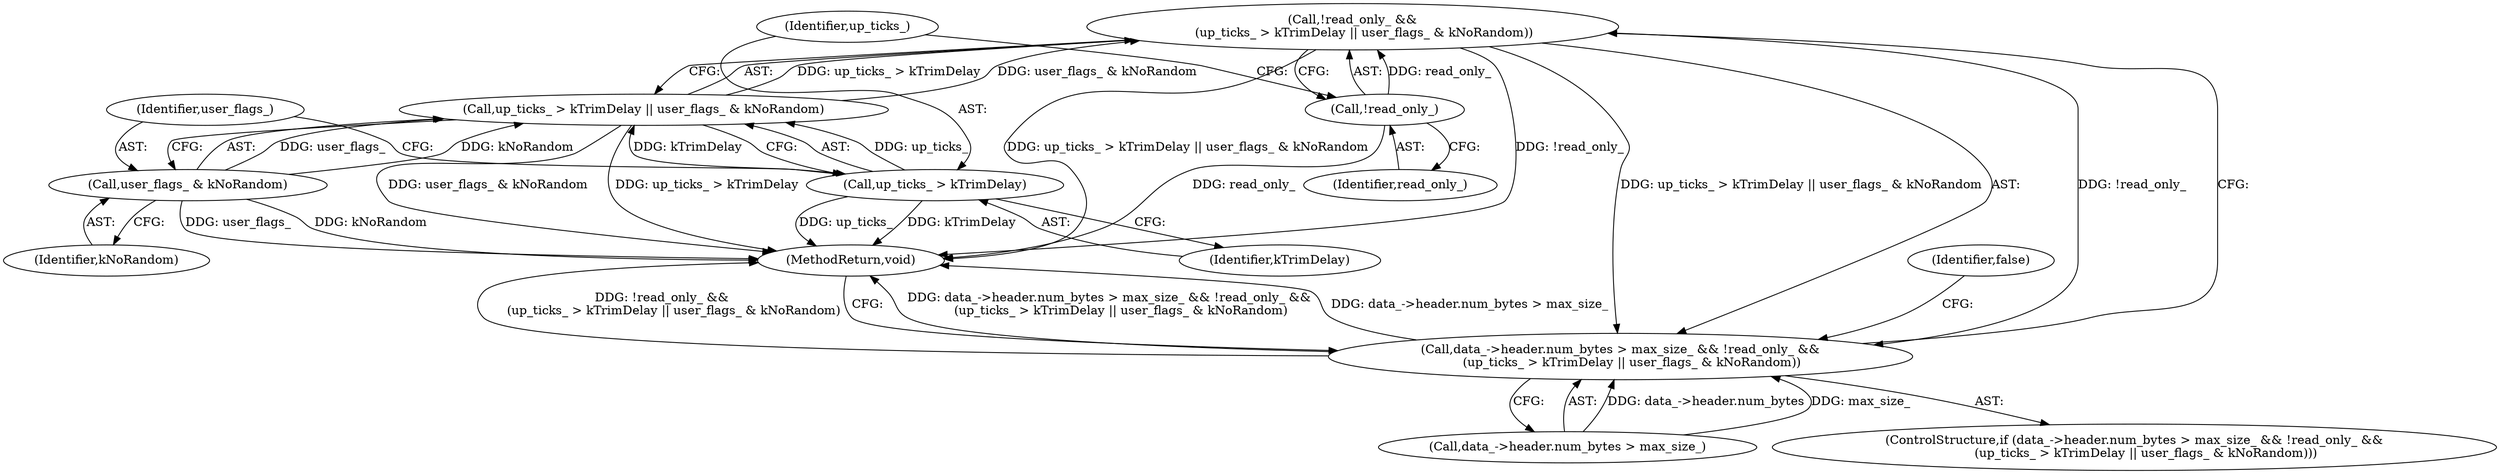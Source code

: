 digraph "1_Chrome_df5b1e1f88e013bc96107cc52c4a4f33a8238444_1@API" {
"1000112" [label="(Call,!read_only_ &&\n      (up_ticks_ > kTrimDelay || user_flags_ & kNoRandom))"];
"1000113" [label="(Call,!read_only_)"];
"1000115" [label="(Call,up_ticks_ > kTrimDelay || user_flags_ & kNoRandom)"];
"1000116" [label="(Call,up_ticks_ > kTrimDelay)"];
"1000119" [label="(Call,user_flags_ & kNoRandom)"];
"1000104" [label="(Call,data_->header.num_bytes > max_size_ && !read_only_ &&\n      (up_ticks_ > kTrimDelay || user_flags_ & kNoRandom))"];
"1000114" [label="(Identifier,read_only_)"];
"1000115" [label="(Call,up_ticks_ > kTrimDelay || user_flags_ & kNoRandom)"];
"1000117" [label="(Identifier,up_ticks_)"];
"1000119" [label="(Call,user_flags_ & kNoRandom)"];
"1000121" [label="(Identifier,kNoRandom)"];
"1000123" [label="(Identifier,false)"];
"1000124" [label="(MethodReturn,void)"];
"1000118" [label="(Identifier,kTrimDelay)"];
"1000112" [label="(Call,!read_only_ &&\n      (up_ticks_ > kTrimDelay || user_flags_ & kNoRandom))"];
"1000116" [label="(Call,up_ticks_ > kTrimDelay)"];
"1000105" [label="(Call,data_->header.num_bytes > max_size_)"];
"1000113" [label="(Call,!read_only_)"];
"1000103" [label="(ControlStructure,if (data_->header.num_bytes > max_size_ && !read_only_ &&\n      (up_ticks_ > kTrimDelay || user_flags_ & kNoRandom)))"];
"1000104" [label="(Call,data_->header.num_bytes > max_size_ && !read_only_ &&\n      (up_ticks_ > kTrimDelay || user_flags_ & kNoRandom))"];
"1000120" [label="(Identifier,user_flags_)"];
"1000112" -> "1000104"  [label="AST: "];
"1000112" -> "1000113"  [label="CFG: "];
"1000112" -> "1000115"  [label="CFG: "];
"1000113" -> "1000112"  [label="AST: "];
"1000115" -> "1000112"  [label="AST: "];
"1000104" -> "1000112"  [label="CFG: "];
"1000112" -> "1000124"  [label="DDG: up_ticks_ > kTrimDelay || user_flags_ & kNoRandom"];
"1000112" -> "1000124"  [label="DDG: !read_only_"];
"1000112" -> "1000104"  [label="DDG: !read_only_"];
"1000112" -> "1000104"  [label="DDG: up_ticks_ > kTrimDelay || user_flags_ & kNoRandom"];
"1000113" -> "1000112"  [label="DDG: read_only_"];
"1000115" -> "1000112"  [label="DDG: up_ticks_ > kTrimDelay"];
"1000115" -> "1000112"  [label="DDG: user_flags_ & kNoRandom"];
"1000113" -> "1000114"  [label="CFG: "];
"1000114" -> "1000113"  [label="AST: "];
"1000117" -> "1000113"  [label="CFG: "];
"1000113" -> "1000124"  [label="DDG: read_only_"];
"1000115" -> "1000116"  [label="CFG: "];
"1000115" -> "1000119"  [label="CFG: "];
"1000116" -> "1000115"  [label="AST: "];
"1000119" -> "1000115"  [label="AST: "];
"1000115" -> "1000124"  [label="DDG: user_flags_ & kNoRandom"];
"1000115" -> "1000124"  [label="DDG: up_ticks_ > kTrimDelay"];
"1000116" -> "1000115"  [label="DDG: up_ticks_"];
"1000116" -> "1000115"  [label="DDG: kTrimDelay"];
"1000119" -> "1000115"  [label="DDG: user_flags_"];
"1000119" -> "1000115"  [label="DDG: kNoRandom"];
"1000116" -> "1000118"  [label="CFG: "];
"1000117" -> "1000116"  [label="AST: "];
"1000118" -> "1000116"  [label="AST: "];
"1000120" -> "1000116"  [label="CFG: "];
"1000116" -> "1000124"  [label="DDG: up_ticks_"];
"1000116" -> "1000124"  [label="DDG: kTrimDelay"];
"1000119" -> "1000121"  [label="CFG: "];
"1000120" -> "1000119"  [label="AST: "];
"1000121" -> "1000119"  [label="AST: "];
"1000119" -> "1000124"  [label="DDG: kNoRandom"];
"1000119" -> "1000124"  [label="DDG: user_flags_"];
"1000104" -> "1000103"  [label="AST: "];
"1000104" -> "1000105"  [label="CFG: "];
"1000105" -> "1000104"  [label="AST: "];
"1000123" -> "1000104"  [label="CFG: "];
"1000124" -> "1000104"  [label="CFG: "];
"1000104" -> "1000124"  [label="DDG: data_->header.num_bytes > max_size_ && !read_only_ &&\n      (up_ticks_ > kTrimDelay || user_flags_ & kNoRandom)"];
"1000104" -> "1000124"  [label="DDG: data_->header.num_bytes > max_size_"];
"1000104" -> "1000124"  [label="DDG: !read_only_ &&\n      (up_ticks_ > kTrimDelay || user_flags_ & kNoRandom)"];
"1000105" -> "1000104"  [label="DDG: data_->header.num_bytes"];
"1000105" -> "1000104"  [label="DDG: max_size_"];
}
